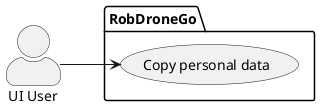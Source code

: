 @startuml
left to right direction

skinparam actorStyle awesome

actor "UI User" as FM


package  RobDroneGo  {

  usecase "Copy personal data" as UC18

}

FM --> UC18

@enduml
